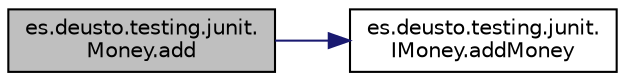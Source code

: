 digraph "es.deusto.testing.junit.Money.add"
{
 // LATEX_PDF_SIZE
  edge [fontname="Helvetica",fontsize="10",labelfontname="Helvetica",labelfontsize="10"];
  node [fontname="Helvetica",fontsize="10",shape=record];
  rankdir="LR";
  Node1 [label="es.deusto.testing.junit.\lMoney.add",height=0.2,width=0.4,color="black", fillcolor="grey75", style="filled", fontcolor="black",tooltip=" "];
  Node1 -> Node2 [color="midnightblue",fontsize="10",style="solid",fontname="Helvetica"];
  Node2 [label="es.deusto.testing.junit.\lIMoney.addMoney",height=0.2,width=0.4,color="black", fillcolor="white", style="filled",URL="$interfacees_1_1deusto_1_1testing_1_1junit_1_1_i_money.html#aab8d4be667a542a8aa1380eb2b6e4257",tooltip=" "];
}
